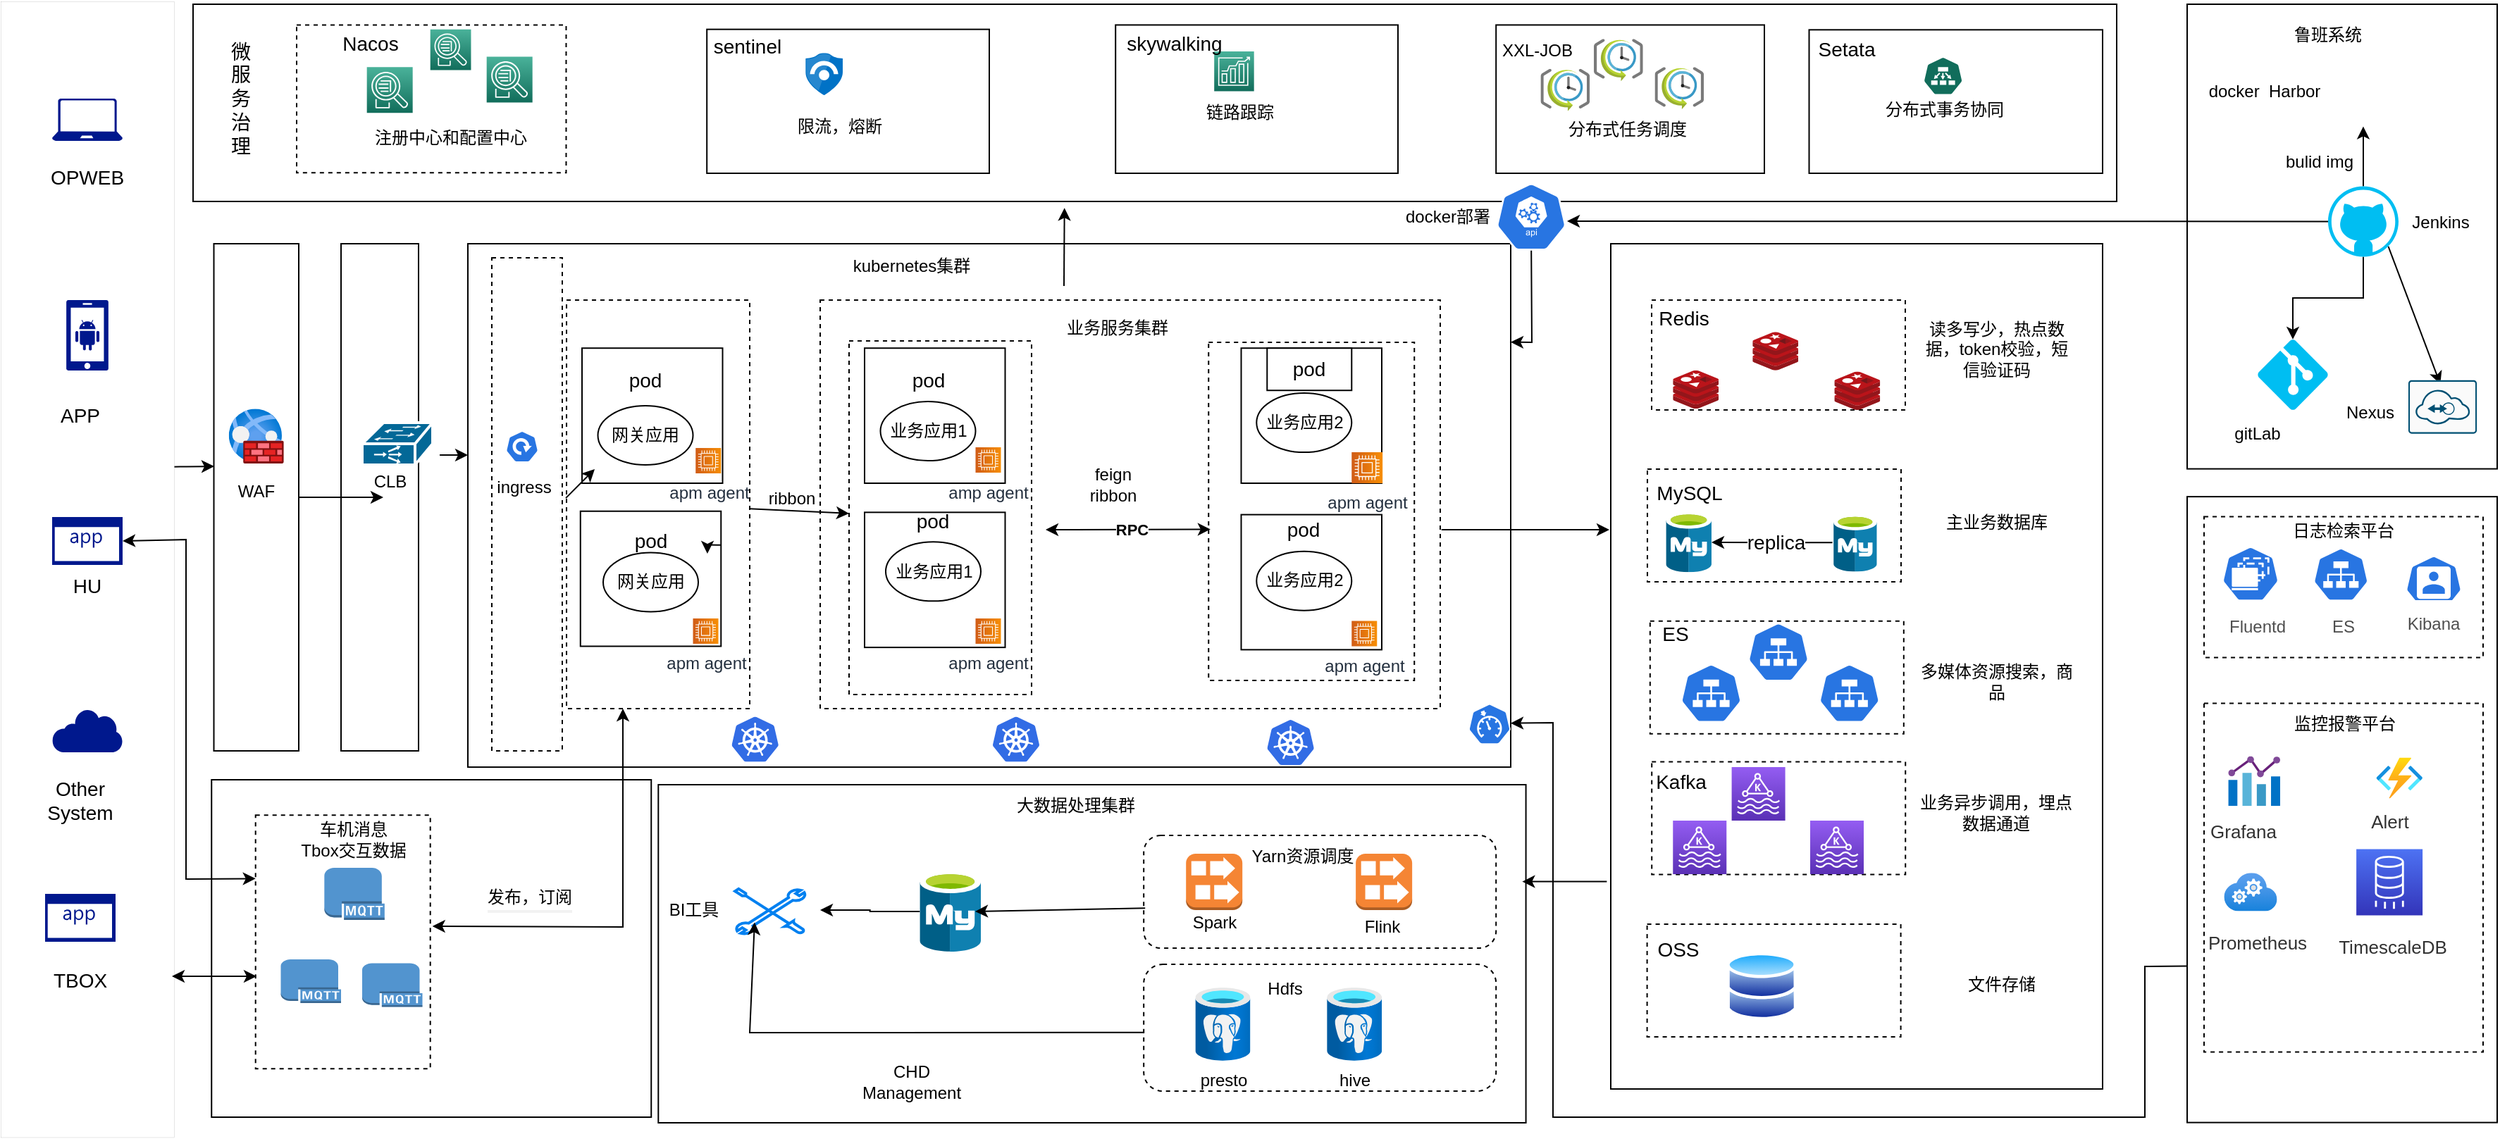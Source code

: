 <mxfile version="16.6.3" type="github">
  <diagram id="42q5yrAbg_uipcMJJwmL" name="Page-1">
    <mxGraphModel dx="2283" dy="-136" grid="1" gridSize="10" guides="1" tooltips="1" connect="1" arrows="1" fold="1" page="1" pageScale="1" pageWidth="1169" pageHeight="827" math="0" shadow="0">
      <root>
        <mxCell id="0" />
        <mxCell id="1" parent="0" />
        <mxCell id="Y1P_9ax9ffc4BCsdmYQX-52" value="" style="rounded=0;whiteSpace=wrap;html=1;labelBackgroundColor=#FFFFFF;fontSize=12;fontColor=#000000;strokeColor=#000000;strokeWidth=1;fillColor=#FFFFFF;" vertex="1" parent="1">
          <mxGeometry x="-211.88" y="1410.5" width="312" height="239.5" as="geometry" />
        </mxCell>
        <mxCell id="Y1P_9ax9ffc4BCsdmYQX-13" value="" style="rounded=0;whiteSpace=wrap;html=1;labelBackgroundColor=#F2F2F2;fontColor=#FFFFFF;strokeColor=#000000;strokeWidth=1;fillColor=#FFFFFF;" vertex="1" parent="1">
          <mxGeometry x="-225" y="860" width="1365" height="140" as="geometry" />
        </mxCell>
        <mxCell id="u6FiNlCxBWFaTgEtle5j-144" value="" style="rounded=0;whiteSpace=wrap;html=1;" parent="1" vertex="1">
          <mxGeometry x="105.15" y="1414" width="615.64" height="240" as="geometry" />
        </mxCell>
        <mxCell id="u6FiNlCxBWFaTgEtle5j-269" value="" style="rounded=0;whiteSpace=wrap;html=1;shadow=0;fontSize=12;dashed=1;fillColor=#FFFFFF;" parent="1" vertex="1">
          <mxGeometry x="-180.65" y="1435.66" width="124" height="180" as="geometry" />
        </mxCell>
        <mxCell id="u6FiNlCxBWFaTgEtle5j-204" value="" style="rounded=0;whiteSpace=wrap;html=1;fillColor=#FFFFFF;" parent="1" vertex="1">
          <mxGeometry x="1190" y="1209.56" width="220" height="444.25" as="geometry" />
        </mxCell>
        <mxCell id="u6FiNlCxBWFaTgEtle5j-233" value="" style="rounded=0;whiteSpace=wrap;html=1;shadow=0;dashed=1;fillColor=#FFFFFF;" parent="1" vertex="1">
          <mxGeometry x="1202" y="1223.81" width="198" height="100" as="geometry" />
        </mxCell>
        <mxCell id="u6FiNlCxBWFaTgEtle5j-194" value="" style="rounded=1;whiteSpace=wrap;html=1;fillColor=#FFFFFF;dashed=1;" parent="1" vertex="1">
          <mxGeometry x="449.6" y="1541.5" width="250" height="90" as="geometry" />
        </mxCell>
        <mxCell id="u6FiNlCxBWFaTgEtle5j-171" value="" style="rounded=1;whiteSpace=wrap;html=1;fillColor=#FFFFFF;dashed=1;" parent="1" vertex="1">
          <mxGeometry x="449.6" y="1450" width="250" height="80" as="geometry" />
        </mxCell>
        <mxCell id="u6FiNlCxBWFaTgEtle5j-140" value="" style="rounded=0;whiteSpace=wrap;html=1;" parent="1" vertex="1">
          <mxGeometry x="781" y="1030" width="349" height="600" as="geometry" />
        </mxCell>
        <mxCell id="u6FiNlCxBWFaTgEtle5j-33" value="" style="rounded=0;whiteSpace=wrap;html=1;fillColor=#FFFFFF;" parent="1" vertex="1">
          <mxGeometry x="-30" y="1030" width="740" height="371.53" as="geometry" />
        </mxCell>
        <mxCell id="u6FiNlCxBWFaTgEtle5j-97" value="" style="rounded=0;whiteSpace=wrap;html=1;dashed=1;" parent="1" vertex="1">
          <mxGeometry x="220" y="1070" width="440" height="290" as="geometry" />
        </mxCell>
        <mxCell id="u6FiNlCxBWFaTgEtle5j-66" value="" style="rounded=0;whiteSpace=wrap;html=1;fontSize=14;strokeColor=#000000;fillColor=#FFFFFF;" parent="1" vertex="1">
          <mxGeometry x="699.6" y="874.72" width="190.4" height="105.28" as="geometry" />
        </mxCell>
        <mxCell id="MQpAyLM7WQvq7NCeplu3-220" value="" style="rounded=0;whiteSpace=wrap;html=1;fontSize=14;strokeColor=#000000;fillColor=#FFFFFF;dashed=1;" parent="1" vertex="1">
          <mxGeometry x="806.99" y="1190" width="180" height="80" as="geometry" />
        </mxCell>
        <mxCell id="MQpAyLM7WQvq7NCeplu3-109" value="" style="rounded=0;whiteSpace=wrap;html=1;fontSize=14;strokeColor=#000000;fillColor=#FFFFFF;dashed=1;" parent="1" vertex="1">
          <mxGeometry x="810" y="1070" width="180" height="78" as="geometry" />
        </mxCell>
        <mxCell id="MQpAyLM7WQvq7NCeplu3-41" value="" style="rounded=0;whiteSpace=wrap;html=1;" parent="1" vertex="1">
          <mxGeometry x="-120" y="1030" width="55" height="360" as="geometry" />
        </mxCell>
        <mxCell id="MQpAyLM7WQvq7NCeplu3-40" value="" style="rounded=0;whiteSpace=wrap;html=1;" parent="1" vertex="1">
          <mxGeometry x="-210.25" y="1030" width="60.25" height="360" as="geometry" />
        </mxCell>
        <mxCell id="MQpAyLM7WQvq7NCeplu3-72" value="" style="edgeStyle=orthogonalEdgeStyle;rounded=0;orthogonalLoop=1;jettySize=auto;html=1;fontSize=14;" parent="1" edge="1">
          <mxGeometry relative="1" as="geometry">
            <mxPoint x="-239.75" y="1188.32" as="sourcePoint" />
            <mxPoint x="-210" y="1188" as="targetPoint" />
            <Array as="points">
              <mxPoint x="-229.75" y="1188.32" />
              <mxPoint x="-229.75" y="1188.32" />
            </Array>
          </mxGeometry>
        </mxCell>
        <mxCell id="MQpAyLM7WQvq7NCeplu3-11" value="" style="rounded=0;whiteSpace=wrap;html=1;fillColor=#FFFFFF;rotation=90;strokeWidth=0;" parent="1" vertex="1">
          <mxGeometry x="-703.12" y="1199.62" width="806.25" height="123" as="geometry" />
        </mxCell>
        <mxCell id="MQpAyLM7WQvq7NCeplu3-5" value="" style="sketch=0;aspect=fixed;html=1;points=[];align=center;image;fontSize=12;image=img/lib/mscae/Kubernetes.svg;" parent="1" vertex="1">
          <mxGeometry x="157.17" y="1365.75" width="33.33" height="32" as="geometry" />
        </mxCell>
        <mxCell id="MQpAyLM7WQvq7NCeplu3-6" value="" style="sketch=0;aspect=fixed;pointerEvents=1;shadow=0;dashed=0;html=1;strokeColor=none;labelPosition=center;verticalLabelPosition=bottom;verticalAlign=top;align=center;fillColor=#00188D;shape=mxgraph.mscae.enterprise.android_phone" parent="1" vertex="1">
          <mxGeometry x="-315" y="1070" width="30" height="50" as="geometry" />
        </mxCell>
        <mxCell id="MQpAyLM7WQvq7NCeplu3-7" value="" style="sketch=0;aspect=fixed;pointerEvents=1;shadow=0;dashed=0;html=1;strokeColor=none;labelPosition=center;verticalLabelPosition=bottom;verticalAlign=top;align=center;fillColor=#00188D;shape=mxgraph.mscae.enterprise.application" parent="1" vertex="1">
          <mxGeometry x="-325" y="1224" width="50" height="34" as="geometry" />
        </mxCell>
        <mxCell id="MQpAyLM7WQvq7NCeplu3-8" value="" style="sketch=0;aspect=fixed;pointerEvents=1;shadow=0;dashed=0;html=1;strokeColor=none;labelPosition=center;verticalLabelPosition=bottom;verticalAlign=top;align=center;fillColor=#00188D;shape=mxgraph.mscae.enterprise.internet" parent="1" vertex="1">
          <mxGeometry x="-325" y="1360" width="50" height="31" as="geometry" />
        </mxCell>
        <mxCell id="MQpAyLM7WQvq7NCeplu3-9" value="" style="sketch=0;aspect=fixed;pointerEvents=1;shadow=0;dashed=0;html=1;strokeColor=none;labelPosition=center;verticalLabelPosition=bottom;verticalAlign=top;align=center;fillColor=#00188D;shape=mxgraph.azure.laptop" parent="1" vertex="1">
          <mxGeometry x="-325" y="927" width="50" height="30" as="geometry" />
        </mxCell>
        <mxCell id="MQpAyLM7WQvq7NCeplu3-12" value="" style="sketch=0;aspect=fixed;html=1;points=[];align=center;image;fontSize=12;image=img/lib/mscae/Azure_Database_for_MySQL_servers.svg;" parent="1" vertex="1">
          <mxGeometry x="820.19" y="1220.68" width="32.3" height="42.5" as="geometry" />
        </mxCell>
        <mxCell id="MQpAyLM7WQvq7NCeplu3-31" value="CLB" style="text;html=1;strokeColor=none;fillColor=none;align=center;verticalAlign=middle;whiteSpace=wrap;rounded=0;" parent="1" vertex="1">
          <mxGeometry x="-115" y="1184.06" width="60" height="30" as="geometry" />
        </mxCell>
        <mxCell id="MQpAyLM7WQvq7NCeplu3-36" value="" style="aspect=fixed;html=1;points=[];align=center;image;fontSize=12;image=img/lib/azure2/networking/Web_Application_Firewall_Policies_WAF.svg;" parent="1" vertex="1">
          <mxGeometry x="-199.62" y="1147.13" width="39" height="39" as="geometry" />
        </mxCell>
        <mxCell id="MQpAyLM7WQvq7NCeplu3-37" value="" style="shape=mxgraph.cisco.misc.ios_slb;html=1;pointerEvents=1;dashed=0;fillColor=#036897;strokeColor=#ffffff;strokeWidth=2;verticalLabelPosition=bottom;verticalAlign=top;align=center;outlineConnect=0;" parent="1" vertex="1">
          <mxGeometry x="-105" y="1157.0" width="50" height="30" as="geometry" />
        </mxCell>
        <mxCell id="MQpAyLM7WQvq7NCeplu3-38" value="WAF" style="text;html=1;strokeColor=none;fillColor=none;align=center;verticalAlign=middle;whiteSpace=wrap;rounded=0;" parent="1" vertex="1">
          <mxGeometry x="-210" y="1190.68" width="60" height="30" as="geometry" />
        </mxCell>
        <mxCell id="MQpAyLM7WQvq7NCeplu3-62" value="" style="sketch=0;aspect=fixed;html=1;points=[];align=center;image;fontSize=12;image=img/lib/mscae/Azure_Database_for_MySQL_servers.svg;" parent="1" vertex="1">
          <mxGeometry x="939.07" y="1222.31" width="30.78" height="40.5" as="geometry" />
        </mxCell>
        <mxCell id="MQpAyLM7WQvq7NCeplu3-77" value="" style="rounded=0;whiteSpace=wrap;html=1;fontSize=14;strokeColor=#000000;fillColor=#FFFFFF;dashed=1;" parent="1" vertex="1">
          <mxGeometry x="-151.5" y="874.72" width="191.24" height="104.94" as="geometry" />
        </mxCell>
        <mxCell id="MQpAyLM7WQvq7NCeplu3-79" value="" style="sketch=0;points=[[0,0,0],[0.25,0,0],[0.5,0,0],[0.75,0,0],[1,0,0],[0,1,0],[0.25,1,0],[0.5,1,0],[0.75,1,0],[1,1,0],[0,0.25,0],[0,0.5,0],[0,0.75,0],[1,0.25,0],[1,0.5,0],[1,0.75,0]];outlineConnect=0;fontColor=#232F3E;gradientColor=#4AB29A;gradientDirection=north;fillColor=#116D5B;strokeColor=#ffffff;dashed=0;verticalLabelPosition=bottom;verticalAlign=top;align=center;html=1;fontSize=12;fontStyle=0;aspect=fixed;shape=mxgraph.aws4.resourceIcon;resIcon=mxgraph.aws4.application_discovery_service;" parent="1" vertex="1">
          <mxGeometry x="-16.66" y="897.22" width="32.5" height="32.5" as="geometry" />
        </mxCell>
        <mxCell id="MQpAyLM7WQvq7NCeplu3-87" value="" style="rounded=0;whiteSpace=wrap;html=1;fontSize=14;strokeColor=#000000;fillColor=#FFFFFF;" parent="1" vertex="1">
          <mxGeometry x="139.6" y="877.83" width="200.4" height="102.17" as="geometry" />
        </mxCell>
        <mxCell id="MQpAyLM7WQvq7NCeplu3-91" value="sentinel" style="text;html=1;strokeColor=none;fillColor=none;align=center;verticalAlign=middle;whiteSpace=wrap;rounded=0;fontSize=14;" parent="1" vertex="1">
          <mxGeometry x="139.6" y="884.66" width="56.5" height="10" as="geometry" />
        </mxCell>
        <mxCell id="MQpAyLM7WQvq7NCeplu3-92" value="" style="sketch=0;aspect=fixed;html=1;points=[];align=center;image;fontSize=12;image=img/lib/mscae/Azure_Sentinel.svg;strokeColor=#33FFFF;fillColor=#97D077;" parent="1" vertex="1">
          <mxGeometry x="209.6" y="894.66" width="26.4" height="30" as="geometry" />
        </mxCell>
        <mxCell id="MQpAyLM7WQvq7NCeplu3-111" value="" style="endArrow=classic;html=1;rounded=0;fontSize=14;exitX=-0.026;exitY=0.49;exitDx=0;exitDy=0;exitPerimeter=0;" parent="1" source="MQpAyLM7WQvq7NCeplu3-62" target="MQpAyLM7WQvq7NCeplu3-12" edge="1">
          <mxGeometry width="50" height="50" relative="1" as="geometry">
            <mxPoint x="911.23" y="1440.81" as="sourcePoint" />
            <mxPoint x="961.23" y="1390.81" as="targetPoint" />
          </mxGeometry>
        </mxCell>
        <mxCell id="MQpAyLM7WQvq7NCeplu3-162" value="replica" style="edgeLabel;html=1;align=center;verticalAlign=middle;resizable=0;points=[];fontSize=14;" parent="MQpAyLM7WQvq7NCeplu3-111" vertex="1" connectable="0">
          <mxGeometry x="-0.389" y="-2" relative="1" as="geometry">
            <mxPoint x="-15" y="2" as="offset" />
          </mxGeometry>
        </mxCell>
        <mxCell id="MQpAyLM7WQvq7NCeplu3-163" value="Redis" style="text;html=1;strokeColor=none;fillColor=none;align=center;verticalAlign=middle;whiteSpace=wrap;rounded=0;fontSize=14;" parent="1" vertex="1">
          <mxGeometry x="803.13" y="1067.93" width="60" height="30" as="geometry" />
        </mxCell>
        <mxCell id="MQpAyLM7WQvq7NCeplu3-166" value="HU" style="text;html=1;strokeColor=none;fillColor=none;align=center;verticalAlign=middle;whiteSpace=wrap;rounded=0;fontSize=14;" parent="1" vertex="1">
          <mxGeometry x="-330" y="1258" width="60" height="30" as="geometry" />
        </mxCell>
        <mxCell id="MQpAyLM7WQvq7NCeplu3-171" value="" style="rounded=0;whiteSpace=wrap;html=1;fontSize=14;strokeColor=#000000;fillColor=#FFFFFF;" parent="1" vertex="1">
          <mxGeometry x="429.6" y="874.72" width="200.4" height="105.28" as="geometry" />
        </mxCell>
        <mxCell id="MQpAyLM7WQvq7NCeplu3-172" value="Nacos" style="text;html=1;strokeColor=none;fillColor=none;align=center;verticalAlign=middle;whiteSpace=wrap;rounded=0;fontSize=14;" parent="1" vertex="1">
          <mxGeometry x="-129.16" y="872.72" width="60" height="30" as="geometry" />
        </mxCell>
        <mxCell id="MQpAyLM7WQvq7NCeplu3-174" value="" style="sketch=0;points=[[0,0,0],[0.25,0,0],[0.5,0,0],[0.75,0,0],[1,0,0],[0,1,0],[0.25,1,0],[0.5,1,0],[0.75,1,0],[1,1,0],[0,0.25,0],[0,0.5,0],[0,0.75,0],[1,0.25,0],[1,0.5,0],[1,0.75,0]];outlineConnect=0;fontColor=#232F3E;gradientColor=#4AB29A;gradientDirection=north;fillColor=#116D5B;strokeColor=#ffffff;dashed=0;verticalLabelPosition=bottom;verticalAlign=top;align=center;html=1;fontSize=12;fontStyle=0;aspect=fixed;shape=mxgraph.aws4.resourceIcon;resIcon=mxgraph.aws4.forecast;" parent="1" vertex="1">
          <mxGeometry x="499.6" y="893.47" width="28.25" height="28.25" as="geometry" />
        </mxCell>
        <mxCell id="MQpAyLM7WQvq7NCeplu3-183" style="edgeStyle=none;rounded=0;orthogonalLoop=1;jettySize=auto;html=1;exitX=0.5;exitY=0;exitDx=0;exitDy=0;exitPerimeter=0;fontSize=14;" parent="1" source="MQpAyLM7WQvq7NCeplu3-37" target="MQpAyLM7WQvq7NCeplu3-37" edge="1">
          <mxGeometry relative="1" as="geometry" />
        </mxCell>
        <mxCell id="MQpAyLM7WQvq7NCeplu3-206" value="skywalking" style="text;html=1;align=center;verticalAlign=middle;whiteSpace=wrap;rounded=0;fontSize=14;" parent="1" vertex="1">
          <mxGeometry x="443.1" y="882.72" width="56.5" height="10" as="geometry" />
        </mxCell>
        <mxCell id="MQpAyLM7WQvq7NCeplu3-209" value="" style="outlineConnect=0;dashed=0;verticalLabelPosition=bottom;verticalAlign=top;align=center;html=1;shape=mxgraph.aws3.mqtt_protocol;fillColor=#5294CF;gradientColor=none;fontSize=14;strokeColor=#33FFFF;" parent="1" vertex="1">
          <mxGeometry x="-131.84" y="1473" width="42.75" height="37" as="geometry" />
        </mxCell>
        <mxCell id="MQpAyLM7WQvq7NCeplu3-210" value="" style="sketch=0;aspect=fixed;html=1;points=[];align=center;image;fontSize=12;image=img/lib/mscae/Cache_Redis_Product.svg;" parent="1" vertex="1">
          <mxGeometry x="825.13" y="1119.88" width="32.44" height="27.25" as="geometry" />
        </mxCell>
        <mxCell id="MQpAyLM7WQvq7NCeplu3-211" value="" style="sketch=0;points=[[0,0,0],[0.25,0,0],[0.5,0,0],[0.75,0,0],[1,0,0],[0,1,0],[0.25,1,0],[0.5,1,0],[0.75,1,0],[1,1,0],[0,0.25,0],[0,0.5,0],[0,0.75,0],[1,0.25,0],[1,0.5,0],[1,0.75,0]];outlineConnect=0;fontColor=#232F3E;gradientColor=#4AB29A;gradientDirection=north;fillColor=#116D5B;strokeColor=#ffffff;dashed=0;verticalLabelPosition=bottom;verticalAlign=top;align=center;html=1;fontSize=12;fontStyle=0;aspect=fixed;shape=mxgraph.aws4.resourceIcon;resIcon=mxgraph.aws4.application_discovery_service;" parent="1" vertex="1">
          <mxGeometry x="-101.66" y="904.66" width="32.5" height="32.5" as="geometry" />
        </mxCell>
        <mxCell id="MQpAyLM7WQvq7NCeplu3-212" value="" style="sketch=0;points=[[0,0,0],[0.25,0,0],[0.5,0,0],[0.75,0,0],[1,0,0],[0,1,0],[0.25,1,0],[0.5,1,0],[0.75,1,0],[1,1,0],[0,0.25,0],[0,0.5,0],[0,0.75,0],[1,0.25,0],[1,0.5,0],[1,0.75,0]];outlineConnect=0;fontColor=#232F3E;gradientColor=#4AB29A;gradientDirection=north;fillColor=#116D5B;strokeColor=#ffffff;dashed=0;verticalLabelPosition=bottom;verticalAlign=top;align=center;html=1;fontSize=12;fontStyle=0;aspect=fixed;shape=mxgraph.aws4.resourceIcon;resIcon=mxgraph.aws4.application_discovery_service;" parent="1" vertex="1">
          <mxGeometry x="-56.65" y="877.83" width="28.89" height="28.89" as="geometry" />
        </mxCell>
        <mxCell id="MQpAyLM7WQvq7NCeplu3-213" value="" style="sketch=0;aspect=fixed;html=1;points=[];align=center;image;fontSize=12;image=img/lib/mscae/Kubernetes.svg;" parent="1" vertex="1">
          <mxGeometry x="342.34" y="1365.75" width="33.33" height="32" as="geometry" />
        </mxCell>
        <mxCell id="MQpAyLM7WQvq7NCeplu3-214" value="" style="sketch=0;aspect=fixed;html=1;points=[];align=center;image;fontSize=12;image=img/lib/mscae/Kubernetes.svg;" parent="1" vertex="1">
          <mxGeometry x="537.14" y="1368" width="33.33" height="32" as="geometry" />
        </mxCell>
        <mxCell id="u6FiNlCxBWFaTgEtle5j-21" value="feign&lt;br&gt;ribbon" style="text;html=1;strokeColor=none;fillColor=none;align=center;verticalAlign=middle;whiteSpace=wrap;rounded=0;" parent="1" vertex="1">
          <mxGeometry x="397.74" y="1185.75" width="60" height="30" as="geometry" />
        </mxCell>
        <mxCell id="u6FiNlCxBWFaTgEtle5j-24" value="" style="rounded=0;whiteSpace=wrap;html=1;dashed=1;" parent="1" vertex="1">
          <mxGeometry x="40" y="1070" width="130" height="290" as="geometry" />
        </mxCell>
        <mxCell id="u6FiNlCxBWFaTgEtle5j-29" value="" style="rounded=0;whiteSpace=wrap;html=1;strokeColor=#000000;fillColor=#FFFFFF;" parent="1" vertex="1">
          <mxGeometry x="49.88" y="1219.87" width="99.75" height="95.88" as="geometry" />
        </mxCell>
        <mxCell id="u6FiNlCxBWFaTgEtle5j-30" value="网关应用" style="ellipse;whiteSpace=wrap;html=1;" parent="1" vertex="1">
          <mxGeometry x="66" y="1249.25" width="67.5" height="42" as="geometry" />
        </mxCell>
        <mxCell id="u6FiNlCxBWFaTgEtle5j-31" value="&lt;font style=&quot;font-size: 14px&quot;&gt;pod&lt;/font&gt;" style="text;html=1;strokeColor=none;fillColor=none;align=center;verticalAlign=middle;whiteSpace=wrap;rounded=0;" parent="1" vertex="1">
          <mxGeometry x="69.75" y="1226" width="60" height="30" as="geometry" />
        </mxCell>
        <mxCell id="u6FiNlCxBWFaTgEtle5j-32" value="apm agent" style="sketch=0;points=[[0,0,0],[0.25,0,0],[0.5,0,0],[0.75,0,0],[1,0,0],[0,1,0],[0.25,1,0],[0.5,1,0],[0.75,1,0],[1,1,0],[0,0.25,0],[0,0.5,0],[0,0.75,0],[1,0.25,0],[1,0.5,0],[1,0.75,0]];outlineConnect=0;fontColor=#232F3E;gradientColor=#F78E04;gradientDirection=north;fillColor=#D05C17;strokeColor=#ffffff;dashed=0;verticalLabelPosition=bottom;verticalAlign=top;align=center;html=1;fontSize=12;fontStyle=0;aspect=fixed;shape=mxgraph.aws4.resourceIcon;resIcon=mxgraph.aws4.compute;direction=south;" parent="1" vertex="1">
          <mxGeometry x="129.75" y="1296.06" width="18" height="18" as="geometry" />
        </mxCell>
        <mxCell id="u6FiNlCxBWFaTgEtle5j-34" value="" style="rounded=0;whiteSpace=wrap;html=1;strokeColor=#000000;fillColor=#FFFFFF;" parent="1" vertex="1">
          <mxGeometry x="51" y="1104.12" width="99.75" height="95.88" as="geometry" />
        </mxCell>
        <mxCell id="u6FiNlCxBWFaTgEtle5j-35" value="网关应用" style="ellipse;whiteSpace=wrap;html=1;" parent="1" vertex="1">
          <mxGeometry x="62.25" y="1145" width="67.5" height="42" as="geometry" />
        </mxCell>
        <mxCell id="u6FiNlCxBWFaTgEtle5j-36" value="&lt;font style=&quot;font-size: 14px&quot;&gt;pod&lt;/font&gt;" style="text;html=1;strokeColor=none;fillColor=none;align=center;verticalAlign=middle;whiteSpace=wrap;rounded=0;" parent="1" vertex="1">
          <mxGeometry x="66" y="1112.06" width="60" height="30" as="geometry" />
        </mxCell>
        <mxCell id="u6FiNlCxBWFaTgEtle5j-37" value="" style="rounded=0;whiteSpace=wrap;html=1;dashed=1;" parent="1" vertex="1">
          <mxGeometry x="240.5" y="1099.06" width="129.5" height="250.94" as="geometry" />
        </mxCell>
        <mxCell id="u6FiNlCxBWFaTgEtle5j-38" value="" style="rounded=0;whiteSpace=wrap;html=1;strokeColor=#000000;fillColor=#FFFFFF;" parent="1" vertex="1">
          <mxGeometry x="251.5" y="1220.68" width="99.75" height="95.88" as="geometry" />
        </mxCell>
        <mxCell id="u6FiNlCxBWFaTgEtle5j-39" value="业务应用1" style="ellipse;whiteSpace=wrap;html=1;" parent="1" vertex="1">
          <mxGeometry x="266.5" y="1241.68" width="67.5" height="42" as="geometry" />
        </mxCell>
        <mxCell id="u6FiNlCxBWFaTgEtle5j-40" value="&lt;font style=&quot;font-size: 14px&quot;&gt;pod&lt;/font&gt;" style="text;html=1;strokeColor=none;fillColor=none;align=center;verticalAlign=middle;whiteSpace=wrap;rounded=0;" parent="1" vertex="1">
          <mxGeometry x="270.25" y="1211.68" width="60" height="30" as="geometry" />
        </mxCell>
        <mxCell id="u6FiNlCxBWFaTgEtle5j-41" value="" style="rounded=0;whiteSpace=wrap;html=1;strokeColor=#000000;fillColor=#FFFFFF;" parent="1" vertex="1">
          <mxGeometry x="251.5" y="1104.12" width="99.75" height="95.88" as="geometry" />
        </mxCell>
        <mxCell id="u6FiNlCxBWFaTgEtle5j-42" value="业务应用1" style="ellipse;whiteSpace=wrap;html=1;" parent="1" vertex="1">
          <mxGeometry x="262.75" y="1142.06" width="67.5" height="42" as="geometry" />
        </mxCell>
        <mxCell id="u6FiNlCxBWFaTgEtle5j-43" value="" style="rounded=0;whiteSpace=wrap;html=1;dashed=1;" parent="1" vertex="1">
          <mxGeometry x="495.62" y="1100" width="146" height="240" as="geometry" />
        </mxCell>
        <mxCell id="u6FiNlCxBWFaTgEtle5j-44" value="" style="rounded=0;whiteSpace=wrap;html=1;strokeColor=#000000;fillColor=#FFFFFF;" parent="1" vertex="1">
          <mxGeometry x="518.75" y="1222.31" width="99.75" height="95.88" as="geometry" />
        </mxCell>
        <mxCell id="u6FiNlCxBWFaTgEtle5j-45" value="业务应用2" style="ellipse;whiteSpace=wrap;html=1;" parent="1" vertex="1">
          <mxGeometry x="529.64" y="1248.37" width="67.5" height="42" as="geometry" />
        </mxCell>
        <mxCell id="u6FiNlCxBWFaTgEtle5j-46" value="&lt;font style=&quot;font-size: 14px&quot;&gt;pod&lt;/font&gt;" style="text;html=1;strokeColor=none;fillColor=none;align=center;verticalAlign=middle;whiteSpace=wrap;rounded=0;" parent="1" vertex="1">
          <mxGeometry x="532.75" y="1218.06" width="60" height="30" as="geometry" />
        </mxCell>
        <mxCell id="u6FiNlCxBWFaTgEtle5j-47" value="" style="rounded=0;whiteSpace=wrap;html=1;strokeColor=#000000;fillColor=#FFFFFF;" parent="1" vertex="1">
          <mxGeometry x="518.75" y="1104.12" width="99.75" height="95.88" as="geometry" />
        </mxCell>
        <mxCell id="u6FiNlCxBWFaTgEtle5j-48" value="业务应用2" style="ellipse;whiteSpace=wrap;html=1;" parent="1" vertex="1">
          <mxGeometry x="529.64" y="1136.06" width="67.5" height="42" as="geometry" />
        </mxCell>
        <mxCell id="u6FiNlCxBWFaTgEtle5j-49" value="&lt;font style=&quot;font-size: 14px&quot;&gt;pod&lt;/font&gt;" style="text;html=1;strokeColor=#000000;fillColor=#FFFFFF;align=center;verticalAlign=middle;whiteSpace=wrap;rounded=0;" parent="1" vertex="1">
          <mxGeometry x="537.14" y="1104.12" width="60" height="30" as="geometry" />
        </mxCell>
        <mxCell id="u6FiNlCxBWFaTgEtle5j-51" value="&lt;font style=&quot;font-size: 14px&quot;&gt;pod&lt;/font&gt;" style="text;html=1;strokeColor=none;fillColor=none;align=center;verticalAlign=middle;whiteSpace=wrap;rounded=0;" parent="1" vertex="1">
          <mxGeometry x="266.5" y="1112.06" width="60" height="30" as="geometry" />
        </mxCell>
        <mxCell id="u6FiNlCxBWFaTgEtle5j-54" value="" style="endArrow=classic;startArrow=classic;html=1;rounded=0;entryX=0.009;entryY=0.553;entryDx=0;entryDy=0;entryPerimeter=0;" parent="1" target="u6FiNlCxBWFaTgEtle5j-43" edge="1">
          <mxGeometry width="50" height="50" relative="1" as="geometry">
            <mxPoint x="380" y="1233" as="sourcePoint" />
            <mxPoint x="330" y="1219.06" as="targetPoint" />
          </mxGeometry>
        </mxCell>
        <mxCell id="u6FiNlCxBWFaTgEtle5j-55" value="&lt;b&gt;RPC&lt;/b&gt;" style="edgeLabel;html=1;align=center;verticalAlign=middle;resizable=0;points=[];" parent="u6FiNlCxBWFaTgEtle5j-54" vertex="1" connectable="0">
          <mxGeometry x="0.253" y="-2" relative="1" as="geometry">
            <mxPoint x="-13" y="-2" as="offset" />
          </mxGeometry>
        </mxCell>
        <mxCell id="u6FiNlCxBWFaTgEtle5j-56" value="" style="endArrow=classic;html=1;rounded=0;" parent="1" source="u6FiNlCxBWFaTgEtle5j-24" target="u6FiNlCxBWFaTgEtle5j-37" edge="1">
          <mxGeometry width="50" height="50" relative="1" as="geometry">
            <mxPoint x="280" y="1269.06" as="sourcePoint" />
            <mxPoint x="330" y="1219.06" as="targetPoint" />
          </mxGeometry>
        </mxCell>
        <mxCell id="u6FiNlCxBWFaTgEtle5j-57" value="ribbon" style="text;html=1;strokeColor=none;fillColor=none;align=center;verticalAlign=middle;whiteSpace=wrap;rounded=0;" parent="1" vertex="1">
          <mxGeometry x="170" y="1196" width="60" height="30" as="geometry" />
        </mxCell>
        <mxCell id="u6FiNlCxBWFaTgEtle5j-59" value="注册中心和配置中心" style="text;html=1;strokeColor=none;fillColor=none;align=center;verticalAlign=middle;whiteSpace=wrap;rounded=0;" parent="1" vertex="1">
          <mxGeometry x="-114.4" y="944.66" width="144" height="20" as="geometry" />
        </mxCell>
        <mxCell id="u6FiNlCxBWFaTgEtle5j-62" value="" style="rounded=0;whiteSpace=wrap;html=1;fontSize=14;strokeColor=#000000;fillColor=#FFFFFF;" parent="1" vertex="1">
          <mxGeometry x="921.75" y="878.16" width="208.25" height="101.84" as="geometry" />
        </mxCell>
        <mxCell id="u6FiNlCxBWFaTgEtle5j-63" value="" style="sketch=0;html=1;dashed=0;whitespace=wrap;fillColor=#116D5B;strokeColor=#ffffff;points=[[0.005,0.63,0],[0.1,0.2,0],[0.9,0.2,0],[0.5,0,0],[0.995,0.63,0],[0.72,0.99,0],[0.5,1,0],[0.28,0.99,0]];shape=mxgraph.kubernetes.icon;prIcon=ep;fontFamily=Helvetica;fontSize=12;fontColor=#232F3E;align=center;gradientColor=#4AB29A;" parent="1" vertex="1">
          <mxGeometry x="1002.7" y="896.81" width="28.25" height="28.25" as="geometry" />
        </mxCell>
        <mxCell id="u6FiNlCxBWFaTgEtle5j-64" value="Setata" style="text;html=1;strokeColor=none;fillColor=none;align=center;verticalAlign=middle;whiteSpace=wrap;rounded=0;fontSize=14;" parent="1" vertex="1">
          <mxGeometry x="924" y="886.81" width="49.39" height="10" as="geometry" />
        </mxCell>
        <mxCell id="u6FiNlCxBWFaTgEtle5j-65" value="" style="sketch=0;aspect=fixed;html=1;points=[];align=center;image;fontSize=12;image=img/lib/mscae/SchedulerJobCollection.svg;" parent="1" vertex="1">
          <mxGeometry x="768.99" y="884.66" width="34.88" height="30" as="geometry" />
        </mxCell>
        <mxCell id="u6FiNlCxBWFaTgEtle5j-67" value="XXL-JOB" style="text;html=1;strokeColor=none;fillColor=none;align=center;verticalAlign=middle;whiteSpace=wrap;rounded=0;" parent="1" vertex="1">
          <mxGeometry x="692.1" y="877.83" width="74" height="30" as="geometry" />
        </mxCell>
        <mxCell id="u6FiNlCxBWFaTgEtle5j-68" value="" style="sketch=0;aspect=fixed;html=1;points=[];align=center;image;fontSize=12;image=img/lib/mscae/SchedulerJobCollection.svg;" parent="1" vertex="1">
          <mxGeometry x="812.24" y="904.66" width="34.81" height="29.94" as="geometry" />
        </mxCell>
        <mxCell id="u6FiNlCxBWFaTgEtle5j-69" value="" style="sketch=0;aspect=fixed;html=1;points=[];align=center;image;fontSize=12;image=img/lib/mscae/SchedulerJobCollection.svg;" parent="1" vertex="1">
          <mxGeometry x="731.22" y="905.91" width="34.88" height="30" as="geometry" />
        </mxCell>
        <mxCell id="u6FiNlCxBWFaTgEtle5j-79" value="" style="rounded=0;whiteSpace=wrap;html=1;fillColor=#FFFFFF;dashed=1;" parent="1" vertex="1">
          <mxGeometry x="-13" y="1040" width="50" height="350" as="geometry" />
        </mxCell>
        <mxCell id="u6FiNlCxBWFaTgEtle5j-92" value="apm agent" style="sketch=0;points=[[0,0,0],[0.25,0,0],[0.5,0,0],[0.75,0,0],[1,0,0],[0,1,0],[0.25,1,0],[0.5,1,0],[0.75,1,0],[1,1,0],[0,0.25,0],[0,0.5,0],[0,0.75,0],[1,0.25,0],[1,0.5,0],[1,0.75,0]];outlineConnect=0;fontColor=#232F3E;gradientColor=#F78E04;gradientDirection=north;fillColor=#D05C17;strokeColor=#ffffff;dashed=0;verticalLabelPosition=bottom;verticalAlign=top;align=center;html=1;fontSize=12;fontStyle=0;aspect=fixed;shape=mxgraph.aws4.resourceIcon;resIcon=mxgraph.aws4.compute;direction=south;" parent="1" vertex="1">
          <mxGeometry x="131.63" y="1175" width="18" height="18" as="geometry" />
        </mxCell>
        <mxCell id="u6FiNlCxBWFaTgEtle5j-93" value="amp agent" style="sketch=0;points=[[0,0,0],[0.25,0,0],[0.5,0,0],[0.75,0,0],[1,0,0],[0,1,0],[0.25,1,0],[0.5,1,0],[0.75,1,0],[1,1,0],[0,0.25,0],[0,0.5,0],[0,0.75,0],[1,0.25,0],[1,0.5,0],[1,0.75,0]];outlineConnect=0;fontColor=#232F3E;gradientColor=#F78E04;gradientDirection=north;fillColor=#D05C17;strokeColor=#ffffff;dashed=0;verticalLabelPosition=bottom;verticalAlign=top;align=center;html=1;fontSize=12;fontStyle=0;aspect=fixed;shape=mxgraph.aws4.resourceIcon;resIcon=mxgraph.aws4.compute;direction=south;" parent="1" vertex="1">
          <mxGeometry x="330.25" y="1174.5" width="18" height="18" as="geometry" />
        </mxCell>
        <mxCell id="u6FiNlCxBWFaTgEtle5j-94" value="apm agent" style="sketch=0;points=[[0,0,0],[0.25,0,0],[0.5,0,0],[0.75,0,0],[1,0,0],[0,1,0],[0.25,1,0],[0.5,1,0],[0.75,1,0],[1,1,0],[0,0.25,0],[0,0.5,0],[0,0.75,0],[1,0.25,0],[1,0.5,0],[1,0.75,0]];outlineConnect=0;fontColor=#232F3E;gradientColor=#F78E04;gradientDirection=north;fillColor=#D05C17;strokeColor=#ffffff;dashed=0;verticalLabelPosition=bottom;verticalAlign=top;align=center;html=1;fontSize=12;fontStyle=0;aspect=fixed;shape=mxgraph.aws4.resourceIcon;resIcon=mxgraph.aws4.compute;direction=south;" parent="1" vertex="1">
          <mxGeometry x="330.25" y="1296.06" width="18" height="18" as="geometry" />
        </mxCell>
        <mxCell id="u6FiNlCxBWFaTgEtle5j-95" value="apm agent" style="sketch=0;points=[[0,0,0],[0.25,0,0],[0.5,0,0],[0.75,0,0],[1,0,0],[0,1,0],[0.25,1,0],[0.5,1,0],[0.75,1,0],[1,1,0],[0,0.25,0],[0,0.5,0],[0,0.75,0],[1,0.25,0],[1,0.5,0],[1,0.75,0]];outlineConnect=0;fontColor=#232F3E;gradientColor=#F78E04;gradientDirection=north;fillColor=#D05C17;strokeColor=#ffffff;dashed=0;verticalLabelPosition=bottom;verticalAlign=top;align=center;html=1;fontSize=12;fontStyle=0;aspect=fixed;shape=mxgraph.aws4.resourceIcon;resIcon=mxgraph.aws4.compute;direction=south;" parent="1" vertex="1">
          <mxGeometry x="597.14" y="1178.06" width="21.94" height="21.94" as="geometry" />
        </mxCell>
        <mxCell id="u6FiNlCxBWFaTgEtle5j-96" value="apm agent" style="sketch=0;points=[[0,0,0],[0.25,0,0],[0.5,0,0],[0.75,0,0],[1,0,0],[0,1,0],[0.25,1,0],[0.5,1,0],[0.75,1,0],[1,1,0],[0,0.25,0],[0,0.5,0],[0,0.75,0],[1,0.25,0],[1,0.5,0],[1,0.75,0]];outlineConnect=0;fontColor=#232F3E;gradientColor=#F78E04;gradientDirection=north;fillColor=#D05C17;strokeColor=#ffffff;dashed=0;verticalLabelPosition=bottom;verticalAlign=top;align=center;html=1;fontSize=12;fontStyle=0;aspect=fixed;shape=mxgraph.aws4.resourceIcon;resIcon=mxgraph.aws4.compute;direction=south;" parent="1" vertex="1">
          <mxGeometry x="597.14" y="1297.75" width="18" height="18" as="geometry" />
        </mxCell>
        <mxCell id="u6FiNlCxBWFaTgEtle5j-98" value="业务服务集群" style="text;html=1;strokeColor=none;fillColor=none;align=center;verticalAlign=middle;whiteSpace=wrap;rounded=0;" parent="1" vertex="1">
          <mxGeometry x="381.99" y="1081.06" width="98" height="18" as="geometry" />
        </mxCell>
        <mxCell id="u6FiNlCxBWFaTgEtle5j-108" value="" style="sketch=0;aspect=fixed;html=1;points=[];align=center;image;fontSize=12;image=img/lib/mscae/Cache_Redis_Product.svg;" parent="1" vertex="1">
          <mxGeometry x="881.64" y="1092.63" width="32.44" height="27.25" as="geometry" />
        </mxCell>
        <mxCell id="u6FiNlCxBWFaTgEtle5j-109" value="" style="sketch=0;aspect=fixed;html=1;points=[];align=center;image;fontSize=12;image=img/lib/mscae/Cache_Redis_Product.svg;" parent="1" vertex="1">
          <mxGeometry x="939.69" y="1120.75" width="32.44" height="27.25" as="geometry" />
        </mxCell>
        <mxCell id="u6FiNlCxBWFaTgEtle5j-112" value="" style="rounded=0;whiteSpace=wrap;html=1;fontSize=14;strokeColor=#000000;fillColor=#FFFFFF;dashed=1;" parent="1" vertex="1">
          <mxGeometry x="808.91" y="1297.87" width="180" height="80" as="geometry" />
        </mxCell>
        <mxCell id="u6FiNlCxBWFaTgEtle5j-114" value="MySQL" style="text;html=1;strokeColor=none;fillColor=none;align=center;verticalAlign=middle;whiteSpace=wrap;rounded=0;fontSize=14;" parent="1" vertex="1">
          <mxGeometry x="806.8" y="1192.31" width="60" height="30" as="geometry" />
        </mxCell>
        <mxCell id="u6FiNlCxBWFaTgEtle5j-117" value="ES" style="text;html=1;strokeColor=none;fillColor=none;align=center;verticalAlign=middle;whiteSpace=wrap;rounded=0;fontSize=14;" parent="1" vertex="1">
          <mxGeometry x="806.8" y="1296.06" width="40.26" height="21.81" as="geometry" />
        </mxCell>
        <mxCell id="u6FiNlCxBWFaTgEtle5j-119" value="kubernetes集群" style="text;html=1;strokeColor=none;fillColor=none;align=center;verticalAlign=middle;whiteSpace=wrap;rounded=0;" parent="1" vertex="1">
          <mxGeometry x="236" y="1036.5" width="98" height="18" as="geometry" />
        </mxCell>
        <mxCell id="u6FiNlCxBWFaTgEtle5j-123" value="限流，熔断" style="text;html=1;strokeColor=none;fillColor=none;align=center;verticalAlign=middle;whiteSpace=wrap;rounded=0;" parent="1" vertex="1">
          <mxGeometry x="161.55" y="937.16" width="144" height="20" as="geometry" />
        </mxCell>
        <mxCell id="u6FiNlCxBWFaTgEtle5j-131" value="链路跟踪" style="text;html=1;strokeColor=none;fillColor=none;align=center;verticalAlign=middle;whiteSpace=wrap;rounded=0;" parent="1" vertex="1">
          <mxGeometry x="445.79" y="926.72" width="144" height="20" as="geometry" />
        </mxCell>
        <mxCell id="u6FiNlCxBWFaTgEtle5j-132" value="分布式事务协同" style="text;html=1;strokeColor=none;fillColor=none;align=center;verticalAlign=middle;whiteSpace=wrap;rounded=0;" parent="1" vertex="1">
          <mxGeometry x="946.26" y="925.06" width="144" height="20" as="geometry" />
        </mxCell>
        <mxCell id="u6FiNlCxBWFaTgEtle5j-133" value="分布式任务调度" style="text;html=1;strokeColor=none;fillColor=none;align=center;verticalAlign=middle;whiteSpace=wrap;rounded=0;" parent="1" vertex="1">
          <mxGeometry x="720.79" y="934.6" width="144" height="28" as="geometry" />
        </mxCell>
        <mxCell id="u6FiNlCxBWFaTgEtle5j-136" value="" style="endArrow=classic;html=1;rounded=0;exitX=1.002;exitY=0.562;exitDx=0;exitDy=0;exitPerimeter=0;" parent="1" source="u6FiNlCxBWFaTgEtle5j-97" edge="1">
          <mxGeometry width="50" height="50" relative="1" as="geometry">
            <mxPoint x="540" y="1330" as="sourcePoint" />
            <mxPoint x="780" y="1233" as="targetPoint" />
          </mxGeometry>
        </mxCell>
        <mxCell id="u6FiNlCxBWFaTgEtle5j-137" value="读多写少，热点数据，token校验，短信验证码" style="text;html=1;strokeColor=none;fillColor=none;align=center;verticalAlign=middle;whiteSpace=wrap;rounded=0;" parent="1" vertex="1">
          <mxGeometry x="1000" y="1099" width="110" height="11" as="geometry" />
        </mxCell>
        <mxCell id="u6FiNlCxBWFaTgEtle5j-138" value="主业务数据库" style="text;html=1;strokeColor=none;fillColor=none;align=center;verticalAlign=middle;whiteSpace=wrap;rounded=0;" parent="1" vertex="1">
          <mxGeometry x="1000" y="1222.31" width="110" height="11" as="geometry" />
        </mxCell>
        <mxCell id="u6FiNlCxBWFaTgEtle5j-139" value="多媒体资源搜索，商品" style="text;html=1;strokeColor=none;fillColor=none;align=center;verticalAlign=middle;whiteSpace=wrap;rounded=0;" parent="1" vertex="1">
          <mxGeometry x="1000" y="1335.87" width="110" height="11" as="geometry" />
        </mxCell>
        <mxCell id="u6FiNlCxBWFaTgEtle5j-141" value="车机消息&lt;br&gt;Tbox交互数据" style="text;html=1;strokeColor=none;fillColor=none;align=center;verticalAlign=middle;whiteSpace=wrap;rounded=0;" parent="1" vertex="1">
          <mxGeometry x="-180.65" y="1439.53" width="139.5" height="27.25" as="geometry" />
        </mxCell>
        <mxCell id="u6FiNlCxBWFaTgEtle5j-145" value="大数据处理集群" style="text;html=1;strokeColor=none;fillColor=none;align=center;verticalAlign=middle;whiteSpace=wrap;rounded=0;" parent="1" vertex="1">
          <mxGeometry x="334" y="1421.66" width="135" height="14" as="geometry" />
        </mxCell>
        <mxCell id="u6FiNlCxBWFaTgEtle5j-148" value="" style="rounded=0;whiteSpace=wrap;html=1;fontSize=14;strokeColor=#000000;fillColor=#FFFFFF;strokeWidth=1;dashed=1;" parent="1" vertex="1">
          <mxGeometry x="810.11" y="1397.75" width="180" height="80" as="geometry" />
        </mxCell>
        <mxCell id="u6FiNlCxBWFaTgEtle5j-147" value="" style="sketch=0;points=[[0,0,0],[0.25,0,0],[0.5,0,0],[0.75,0,0],[1,0,0],[0,1,0],[0.25,1,0],[0.5,1,0],[0.75,1,0],[1,1,0],[0,0.25,0],[0,0.5,0],[0,0.75,0],[1,0.25,0],[1,0.5,0],[1,0.75,0]];outlineConnect=0;fontColor=#232F3E;gradientColor=#945DF2;gradientDirection=north;fillColor=#5A30B5;strokeColor=#ffffff;dashed=0;verticalLabelPosition=bottom;verticalAlign=top;align=center;html=1;fontSize=12;fontStyle=0;aspect=fixed;shape=mxgraph.aws4.resourceIcon;resIcon=mxgraph.aws4.managed_streaming_for_kafka;" parent="1" vertex="1">
          <mxGeometry x="866.8" y="1401.53" width="38" height="38" as="geometry" />
        </mxCell>
        <mxCell id="u6FiNlCxBWFaTgEtle5j-149" value="" style="sketch=0;points=[[0,0,0],[0.25,0,0],[0.5,0,0],[0.75,0,0],[1,0,0],[0,1,0],[0.25,1,0],[0.5,1,0],[0.75,1,0],[1,1,0],[0,0.25,0],[0,0.5,0],[0,0.75,0],[1,0.25,0],[1,0.5,0],[1,0.75,0]];outlineConnect=0;fontColor=#232F3E;gradientColor=#945DF2;gradientDirection=north;fillColor=#5A30B5;strokeColor=#ffffff;dashed=0;verticalLabelPosition=bottom;verticalAlign=top;align=center;html=1;fontSize=12;fontStyle=0;aspect=fixed;shape=mxgraph.aws4.resourceIcon;resIcon=mxgraph.aws4.managed_streaming_for_kafka;" parent="1" vertex="1">
          <mxGeometry x="825.13" y="1439.53" width="38" height="38" as="geometry" />
        </mxCell>
        <mxCell id="u6FiNlCxBWFaTgEtle5j-150" value="" style="sketch=0;points=[[0,0,0],[0.25,0,0],[0.5,0,0],[0.75,0,0],[1,0,0],[0,1,0],[0.25,1,0],[0.5,1,0],[0.75,1,0],[1,1,0],[0,0.25,0],[0,0.5,0],[0,0.75,0],[1,0.25,0],[1,0.5,0],[1,0.75,0]];outlineConnect=0;fontColor=#232F3E;gradientColor=#945DF2;gradientDirection=north;fillColor=#5A30B5;strokeColor=#ffffff;dashed=0;verticalLabelPosition=bottom;verticalAlign=top;align=center;html=1;fontSize=12;fontStyle=0;aspect=fixed;shape=mxgraph.aws4.resourceIcon;resIcon=mxgraph.aws4.managed_streaming_for_kafka;" parent="1" vertex="1">
          <mxGeometry x="922.5" y="1439.53" width="38" height="38" as="geometry" />
        </mxCell>
        <mxCell id="u6FiNlCxBWFaTgEtle5j-152" value="" style="outlineConnect=0;dashed=0;verticalLabelPosition=bottom;verticalAlign=top;align=center;html=1;shape=mxgraph.aws3.mqtt_protocol;fillColor=#5294CF;gradientColor=none;fontSize=14;strokeColor=#33FFFF;" parent="1" vertex="1">
          <mxGeometry x="-105.0" y="1540.81" width="42.75" height="31" as="geometry" />
        </mxCell>
        <mxCell id="u6FiNlCxBWFaTgEtle5j-153" value="" style="outlineConnect=0;dashed=0;verticalLabelPosition=bottom;verticalAlign=top;align=center;html=1;shape=mxgraph.aws3.mqtt_protocol;fillColor=#5294CF;gradientColor=none;fontSize=14;strokeColor=#33FFFF;" parent="1" vertex="1">
          <mxGeometry x="-162.75" y="1538" width="42.75" height="31" as="geometry" />
        </mxCell>
        <mxCell id="u6FiNlCxBWFaTgEtle5j-154" value="" style="endArrow=classic;html=1;rounded=0;" parent="1" edge="1">
          <mxGeometry width="50" height="50" relative="1" as="geometry">
            <mxPoint x="778.19" y="1482.76" as="sourcePoint" />
            <mxPoint x="718.19" y="1482.76" as="targetPoint" />
          </mxGeometry>
        </mxCell>
        <mxCell id="u6FiNlCxBWFaTgEtle5j-156" value="Kafka" style="text;html=1;strokeColor=none;fillColor=none;align=center;verticalAlign=middle;whiteSpace=wrap;rounded=0;fontSize=14;" parent="1" vertex="1">
          <mxGeometry x="811.35" y="1401.53" width="40.26" height="21.81" as="geometry" />
        </mxCell>
        <mxCell id="u6FiNlCxBWFaTgEtle5j-157" value="业务异步调用，埋点数据通道" style="text;html=1;strokeColor=none;fillColor=none;align=center;verticalAlign=middle;whiteSpace=wrap;rounded=0;" parent="1" vertex="1">
          <mxGeometry x="999.39" y="1428.53" width="110.61" height="11" as="geometry" />
        </mxCell>
        <mxCell id="u6FiNlCxBWFaTgEtle5j-163" value="" style="outlineConnect=0;dashed=0;verticalLabelPosition=bottom;verticalAlign=top;align=center;html=1;shape=mxgraph.aws3.kinesis_streams;fillColor=#F58534;gradientColor=none;" parent="1" vertex="1">
          <mxGeometry x="600.07" y="1463" width="40" height="40" as="geometry" />
        </mxCell>
        <mxCell id="u6FiNlCxBWFaTgEtle5j-165" value="&lt;div&gt;presto&lt;/div&gt;" style="aspect=fixed;html=1;points=[];align=center;image;fontSize=12;image=img/lib/azure2/databases/Azure_Database_PostgreSQL_Server.svg;" parent="1" vertex="1">
          <mxGeometry x="486.22" y="1558" width="39" height="52" as="geometry" />
        </mxCell>
        <mxCell id="u6FiNlCxBWFaTgEtle5j-167" value="Flink" style="text;html=1;strokeColor=none;fillColor=none;align=center;verticalAlign=middle;whiteSpace=wrap;rounded=0;" parent="1" vertex="1">
          <mxGeometry x="588.68" y="1500" width="60" height="30" as="geometry" />
        </mxCell>
        <mxCell id="u6FiNlCxBWFaTgEtle5j-168" value="" style="outlineConnect=0;dashed=0;verticalLabelPosition=bottom;verticalAlign=top;align=center;html=1;shape=mxgraph.aws3.kinesis_streams;fillColor=#F58534;gradientColor=none;" parent="1" vertex="1">
          <mxGeometry x="479.6" y="1463" width="40" height="40" as="geometry" />
        </mxCell>
        <mxCell id="u6FiNlCxBWFaTgEtle5j-169" value="Spark" style="text;html=1;strokeColor=none;fillColor=none;align=center;verticalAlign=middle;whiteSpace=wrap;rounded=0;" parent="1" vertex="1">
          <mxGeometry x="469.6" y="1496.93" width="60" height="30" as="geometry" />
        </mxCell>
        <mxCell id="Y1P_9ax9ffc4BCsdmYQX-51" value="" style="edgeStyle=orthogonalEdgeStyle;rounded=0;orthogonalLoop=1;jettySize=auto;html=1;fontSize=12;fontColor=#000000;" edge="1" parent="1" source="u6FiNlCxBWFaTgEtle5j-174" target="u6FiNlCxBWFaTgEtle5j-284">
          <mxGeometry relative="1" as="geometry" />
        </mxCell>
        <mxCell id="u6FiNlCxBWFaTgEtle5j-174" value="" style="sketch=0;aspect=fixed;html=1;points=[];align=center;image;fontSize=12;image=img/lib/mscae/Azure_Database_for_MySQL_servers.svg;" parent="1" vertex="1">
          <mxGeometry x="290.68" y="1475.48" width="43.32" height="57" as="geometry" />
        </mxCell>
        <mxCell id="u6FiNlCxBWFaTgEtle5j-189" value="Yarn资源调度" style="text;html=1;strokeColor=none;fillColor=none;align=center;verticalAlign=middle;whiteSpace=wrap;rounded=0;" parent="1" vertex="1">
          <mxGeometry x="525.22" y="1450" width="74.7" height="30" as="geometry" />
        </mxCell>
        <mxCell id="u6FiNlCxBWFaTgEtle5j-193" value="hive" style="aspect=fixed;html=1;points=[];align=center;image;fontSize=12;image=img/lib/azure2/databases/Azure_Database_PostgreSQL_Server.svg;" parent="1" vertex="1">
          <mxGeometry x="579.6" y="1558" width="39" height="52" as="geometry" />
        </mxCell>
        <mxCell id="u6FiNlCxBWFaTgEtle5j-203" value="" style="rounded=0;whiteSpace=wrap;html=1;fillColor=#FFFFFF;" parent="1" vertex="1">
          <mxGeometry x="1190" y="860" width="220" height="329.81" as="geometry" />
        </mxCell>
        <mxCell id="u6FiNlCxBWFaTgEtle5j-205" value="" style="verticalLabelPosition=bottom;html=1;verticalAlign=top;align=center;strokeColor=none;fillColor=#00BEF2;shape=mxgraph.azure.git_repository;" parent="1" vertex="1">
          <mxGeometry x="1240" y="1097.93" width="50" height="50" as="geometry" />
        </mxCell>
        <mxCell id="u6FiNlCxBWFaTgEtle5j-210" value="" style="edgeStyle=orthogonalEdgeStyle;rounded=0;orthogonalLoop=1;jettySize=auto;html=1;" parent="1" source="u6FiNlCxBWFaTgEtle5j-206" target="u6FiNlCxBWFaTgEtle5j-205" edge="1">
          <mxGeometry relative="1" as="geometry" />
        </mxCell>
        <mxCell id="u6FiNlCxBWFaTgEtle5j-211" value="" style="edgeStyle=orthogonalEdgeStyle;rounded=0;orthogonalLoop=1;jettySize=auto;html=1;" parent="1" source="u6FiNlCxBWFaTgEtle5j-206" edge="1">
          <mxGeometry relative="1" as="geometry">
            <mxPoint x="1315" y="946.81" as="targetPoint" />
          </mxGeometry>
        </mxCell>
        <mxCell id="u6FiNlCxBWFaTgEtle5j-206" value="" style="verticalLabelPosition=bottom;html=1;verticalAlign=top;align=center;strokeColor=none;fillColor=#00BEF2;shape=mxgraph.azure.github_code;pointerEvents=1;" parent="1" vertex="1">
          <mxGeometry x="1290" y="989.22" width="50" height="50" as="geometry" />
        </mxCell>
        <mxCell id="u6FiNlCxBWFaTgEtle5j-208" value="" style="sketch=0;html=1;dashed=0;whitespace=wrap;fillColor=#2875E2;strokeColor=#ffffff;points=[[0.005,0.63,0],[0.1,0.2,0],[0.9,0.2,0],[0.5,0,0],[0.995,0.63,0],[0.72,0.99,0],[0.5,1,0],[0.28,0.99,0]];shape=mxgraph.kubernetes.icon;prIcon=api" parent="1" vertex="1">
          <mxGeometry x="699.6" y="986.88" width="50" height="48" as="geometry" />
        </mxCell>
        <mxCell id="u6FiNlCxBWFaTgEtle5j-212" value="" style="shape=image;html=1;verticalAlign=top;verticalLabelPosition=bottom;labelBackgroundColor=#ffffff;imageAspect=0;aspect=fixed;image=https://cdn1.iconfinder.com/data/icons/unicons-line-vol-3/24/docker-128.png" parent="1" vertex="1">
          <mxGeometry x="1283" y="886.72" width="64" height="64" as="geometry" />
        </mxCell>
        <mxCell id="u6FiNlCxBWFaTgEtle5j-215" value="docker&amp;nbsp; Harbor" style="text;html=1;strokeColor=none;fillColor=none;align=center;verticalAlign=middle;whiteSpace=wrap;rounded=0;" parent="1" vertex="1">
          <mxGeometry x="1195" y="908.28" width="100" height="28" as="geometry" />
        </mxCell>
        <mxCell id="u6FiNlCxBWFaTgEtle5j-216" value="Jenkins" style="text;html=1;strokeColor=none;fillColor=none;align=center;verticalAlign=middle;whiteSpace=wrap;rounded=0;" parent="1" vertex="1">
          <mxGeometry x="1340" y="1000.31" width="60" height="30" as="geometry" />
        </mxCell>
        <mxCell id="u6FiNlCxBWFaTgEtle5j-217" value="gitLab" style="text;html=1;strokeColor=none;fillColor=none;align=center;verticalAlign=middle;whiteSpace=wrap;rounded=0;" parent="1" vertex="1">
          <mxGeometry x="1210" y="1149.56" width="60" height="30" as="geometry" />
        </mxCell>
        <mxCell id="u6FiNlCxBWFaTgEtle5j-219" value="docker部署" style="text;html=1;strokeColor=none;fillColor=none;align=center;verticalAlign=middle;whiteSpace=wrap;rounded=0;" parent="1" vertex="1">
          <mxGeometry x="615.14" y="997.88" width="100.5" height="26" as="geometry" />
        </mxCell>
        <mxCell id="u6FiNlCxBWFaTgEtle5j-221" value="" style="endArrow=classic;html=1;rounded=0;exitX=0.855;exitY=0.855;exitDx=0;exitDy=0;exitPerimeter=0;entryX=0.193;entryY=0.143;entryDx=0;entryDy=0;entryPerimeter=0;" parent="1" source="u6FiNlCxBWFaTgEtle5j-206" edge="1">
          <mxGeometry width="50" height="50" relative="1" as="geometry">
            <mxPoint x="1330" y="1083.81" as="sourcePoint" />
            <mxPoint x="1369.65" y="1129.637" as="targetPoint" />
          </mxGeometry>
        </mxCell>
        <mxCell id="u6FiNlCxBWFaTgEtle5j-222" value="" style="sketch=0;points=[[0.015,0.015,0],[0.985,0.015,0],[0.985,0.985,0],[0.015,0.985,0],[0.25,0,0],[0.5,0,0],[0.75,0,0],[1,0.25,0],[1,0.5,0],[1,0.75,0],[0.75,1,0],[0.5,1,0],[0.25,1,0],[0,0.75,0],[0,0.5,0],[0,0.25,0]];verticalLabelPosition=bottom;html=1;verticalAlign=top;aspect=fixed;align=center;pointerEvents=1;shape=mxgraph.cisco19.rect;prIcon=nexus_1010;fillColor=#FAFAFA;strokeColor=#005073;" parent="1" vertex="1">
          <mxGeometry x="1347" y="1126.9" width="48.56" height="37.94" as="geometry" />
        </mxCell>
        <mxCell id="u6FiNlCxBWFaTgEtle5j-223" value="Nexus" style="text;html=1;strokeColor=none;fillColor=none;align=center;verticalAlign=middle;whiteSpace=wrap;rounded=0;" parent="1" vertex="1">
          <mxGeometry x="1290" y="1134.84" width="60" height="30" as="geometry" />
        </mxCell>
        <mxCell id="u6FiNlCxBWFaTgEtle5j-225" value="" style="sketch=0;html=1;dashed=0;whitespace=wrap;fillColor=#2875E2;strokeColor=#ffffff;points=[[0.005,0.63,0],[0.1,0.2,0],[0.9,0.2,0],[0.5,0,0],[0.995,0.63,0],[0.72,0.99,0],[0.5,1,0],[0.28,0.99,0]];shape=mxgraph.kubernetes.icon;prIcon=user" parent="1" vertex="1">
          <mxGeometry x="1345" y="1249.81" width="40" height="41.63" as="geometry" />
        </mxCell>
        <mxCell id="u6FiNlCxBWFaTgEtle5j-226" value="" style="sketch=0;html=1;dashed=0;whitespace=wrap;fillColor=#2875E2;strokeColor=#ffffff;points=[[0.005,0.63,0],[0.1,0.2,0],[0.9,0.2,0],[0.5,0,0],[0.995,0.63,0],[0.72,0.99,0],[0.5,1,0],[0.28,0.99,0]];shape=mxgraph.kubernetes.icon;prIcon=ds" parent="1" vertex="1">
          <mxGeometry x="1210" y="1244.81" width="50" height="39" as="geometry" />
        </mxCell>
        <mxCell id="u6FiNlCxBWFaTgEtle5j-229" value="" style="sketch=0;html=1;dashed=0;whitespace=wrap;fillColor=#2875E2;strokeColor=#ffffff;points=[[0.005,0.63,0],[0.1,0.2,0],[0.9,0.2,0],[0.5,0,0],[0.995,0.63,0],[0.72,0.99,0],[0.5,1,0],[0.28,0.99,0]];shape=mxgraph.kubernetes.icon;prIcon=svc" parent="1" vertex="1">
          <mxGeometry x="928.63" y="1328.19" width="43.5" height="41.81" as="geometry" />
        </mxCell>
        <mxCell id="u6FiNlCxBWFaTgEtle5j-230" value="" style="sketch=0;html=1;dashed=0;whitespace=wrap;fillColor=#2875E2;strokeColor=#ffffff;points=[[0.005,0.63,0],[0.1,0.2,0],[0.9,0.2,0],[0.5,0,0],[0.995,0.63,0],[0.72,0.99,0],[0.5,1,0],[0.28,0.99,0]];shape=mxgraph.kubernetes.icon;prIcon=svc" parent="1" vertex="1">
          <mxGeometry x="830.5" y="1328.19" width="43.5" height="41.81" as="geometry" />
        </mxCell>
        <mxCell id="u6FiNlCxBWFaTgEtle5j-231" value="" style="sketch=0;html=1;dashed=0;whitespace=wrap;fillColor=#2875E2;strokeColor=#ffffff;points=[[0.005,0.63,0],[0.1,0.2,0],[0.9,0.2,0],[0.5,0,0],[0.995,0.63,0],[0.72,0.99,0],[0.5,1,0],[0.28,0.99,0]];shape=mxgraph.kubernetes.icon;prIcon=svc" parent="1" vertex="1">
          <mxGeometry x="878.25" y="1299" width="43.5" height="41.81" as="geometry" />
        </mxCell>
        <mxCell id="u6FiNlCxBWFaTgEtle5j-232" value="" style="sketch=0;html=1;dashed=0;whitespace=wrap;fillColor=#2875E2;strokeColor=#ffffff;points=[[0.005,0.63,0],[0.1,0.2,0],[0.9,0.2,0],[0.5,0,0],[0.995,0.63,0],[0.72,0.99,0],[0.5,1,0],[0.28,0.99,0]];shape=mxgraph.kubernetes.icon;prIcon=svc" parent="1" vertex="1">
          <mxGeometry x="1278.25" y="1245.9" width="41.75" height="37.91" as="geometry" />
        </mxCell>
        <mxCell id="u6FiNlCxBWFaTgEtle5j-234" value="&lt;h2 style=&quot;box-sizing: border-box ; outline: 0px ; margin: 8px 0px 16px ; padding: 0px ; font-family: &amp;#34;pingfang sc&amp;#34; , &amp;#34;microsoft yahei&amp;#34; , &amp;#34;simhei&amp;#34; , &amp;#34;arial&amp;#34; , &amp;#34;simsun&amp;#34; ; color: rgb(79 , 79 , 79) ; line-height: 30px ; overflow-wrap: break-word ; background-color: rgb(255 , 255 , 255)&quot;&gt;&lt;span style=&quot;font-weight: normal&quot;&gt;&lt;font style=&quot;font-size: 12px&quot;&gt;Fluentd&lt;/font&gt;&lt;/span&gt;&lt;/h2&gt;" style="text;html=1;strokeColor=none;fillColor=none;align=center;verticalAlign=middle;whiteSpace=wrap;rounded=0;" parent="1" vertex="1">
          <mxGeometry x="1210" y="1293.81" width="60" height="20" as="geometry" />
        </mxCell>
        <mxCell id="u6FiNlCxBWFaTgEtle5j-235" value="&lt;h2 style=&quot;box-sizing: border-box ; outline: 0px ; margin: 8px 0px 16px ; padding: 0px ; font-family: &amp;#34;pingfang sc&amp;#34; , &amp;#34;microsoft yahei&amp;#34; , &amp;#34;simhei&amp;#34; , &amp;#34;arial&amp;#34; , &amp;#34;simsun&amp;#34; ; color: rgb(79 , 79 , 79) ; line-height: 30px ; overflow-wrap: break-word ; background-color: rgb(255 , 255 , 255)&quot;&gt;&lt;span style=&quot;font-weight: normal&quot;&gt;&lt;font style=&quot;font-size: 12px&quot;&gt;ES&lt;/font&gt;&lt;/span&gt;&lt;/h2&gt;" style="text;html=1;strokeColor=none;fillColor=none;align=center;verticalAlign=middle;whiteSpace=wrap;rounded=0;" parent="1" vertex="1">
          <mxGeometry x="1271" y="1293.81" width="60" height="20" as="geometry" />
        </mxCell>
        <mxCell id="u6FiNlCxBWFaTgEtle5j-236" value="&lt;h2 style=&quot;box-sizing: border-box ; outline: 0px ; margin: 8px 0px 16px ; padding: 0px ; font-family: &amp;#34;pingfang sc&amp;#34; , &amp;#34;microsoft yahei&amp;#34; , &amp;#34;simhei&amp;#34; , &amp;#34;arial&amp;#34; , &amp;#34;simsun&amp;#34; ; color: rgb(79 , 79 , 79) ; line-height: 30px ; overflow-wrap: break-word ; background-color: rgb(255 , 255 , 255)&quot;&gt;&lt;span style=&quot;font-weight: normal&quot;&gt;&lt;font style=&quot;font-size: 12px&quot;&gt;Kibana&lt;/font&gt;&lt;/span&gt;&lt;/h2&gt;" style="text;html=1;strokeColor=none;fillColor=none;align=center;verticalAlign=middle;whiteSpace=wrap;rounded=0;" parent="1" vertex="1">
          <mxGeometry x="1335" y="1292" width="60" height="20" as="geometry" />
        </mxCell>
        <mxCell id="u6FiNlCxBWFaTgEtle5j-237" value="日志检索平台" style="text;html=1;strokeColor=none;fillColor=none;align=center;verticalAlign=middle;whiteSpace=wrap;rounded=0;shadow=0;fontSize=12;" parent="1" vertex="1">
          <mxGeometry x="1256" y="1222.81" width="90" height="22" as="geometry" />
        </mxCell>
        <mxCell id="u6FiNlCxBWFaTgEtle5j-238" value="" style="rounded=0;whiteSpace=wrap;html=1;shadow=0;dashed=1;fillColor=#FFFFFF;" parent="1" vertex="1">
          <mxGeometry x="1202" y="1356.25" width="198" height="247.56" as="geometry" />
        </mxCell>
        <mxCell id="u6FiNlCxBWFaTgEtle5j-241" value="&lt;div&gt;&lt;font color=&quot;#323232&quot;&gt;&lt;span style=&quot;font-size: 13px&quot;&gt;&lt;br&gt;&lt;/span&gt;&lt;/font&gt;&lt;/div&gt;&lt;div&gt;&lt;br&gt;&lt;/div&gt;" style="sketch=0;aspect=fixed;html=1;points=[];align=center;image;fontSize=12;image=img/lib/mscae/Chart.svg;shadow=0;" parent="1" vertex="1">
          <mxGeometry x="1219.17" y="1393.81" width="36.83" height="35.35" as="geometry" />
        </mxCell>
        <mxCell id="u6FiNlCxBWFaTgEtle5j-242" value="" style="aspect=fixed;html=1;points=[];align=center;image;fontSize=12;image=img/lib/azure2/compute/Function_Apps.svg;shadow=0;" parent="1" vertex="1">
          <mxGeometry x="1324.18" y="1394.81" width="32.88" height="29" as="geometry" />
        </mxCell>
        <mxCell id="u6FiNlCxBWFaTgEtle5j-243" value="" style="aspect=fixed;html=1;points=[];align=center;image;fontSize=12;image=img/lib/azure2/compute/Cloud_Services_Classic.svg;shadow=0;" parent="1" vertex="1">
          <mxGeometry x="1216.14" y="1476.57" width="37.71" height="27.24" as="geometry" />
        </mxCell>
        <mxCell id="u6FiNlCxBWFaTgEtle5j-244" value="&lt;span style=&quot;color: rgb(50 , 50 , 50) ; font-size: 13px ; background-color: rgba(255 , 255 , 255 , 0.01)&quot;&gt;Prometheus&lt;/span&gt;" style="text;html=1;strokeColor=none;fillColor=none;align=center;verticalAlign=middle;whiteSpace=wrap;rounded=0;shadow=0;fontSize=12;" parent="1" vertex="1">
          <mxGeometry x="1210" y="1510.81" width="60" height="30" as="geometry" />
        </mxCell>
        <mxCell id="u6FiNlCxBWFaTgEtle5j-247" value="&lt;span style=&quot;color: rgb(50 , 50 , 50) ; font-size: 13px ; background-color: rgba(255 , 255 , 255 , 0.01)&quot;&gt;Alert&lt;/span&gt;" style="text;html=1;strokeColor=none;fillColor=none;align=center;verticalAlign=middle;whiteSpace=wrap;rounded=0;shadow=0;fontSize=12;" parent="1" vertex="1">
          <mxGeometry x="1303.56" y="1425.34" width="60" height="30" as="geometry" />
        </mxCell>
        <mxCell id="u6FiNlCxBWFaTgEtle5j-251" value="鲁班系统" style="text;html=1;strokeColor=none;fillColor=none;align=center;verticalAlign=middle;whiteSpace=wrap;rounded=0;shadow=0;fontSize=12;" parent="1" vertex="1">
          <mxGeometry x="1260" y="866.81" width="60" height="30" as="geometry" />
        </mxCell>
        <mxCell id="u6FiNlCxBWFaTgEtle5j-252" value="" style="sketch=0;points=[[0,0,0],[0.25,0,0],[0.5,0,0],[0.75,0,0],[1,0,0],[0,1,0],[0.25,1,0],[0.5,1,0],[0.75,1,0],[1,1,0],[0,0.25,0],[0,0.5,0],[0,0.75,0],[1,0.25,0],[1,0.5,0],[1,0.75,0]];outlineConnect=0;fontColor=#232F3E;gradientColor=#4D72F3;gradientDirection=north;fillColor=#3334B9;strokeColor=#ffffff;dashed=0;verticalLabelPosition=bottom;verticalAlign=top;align=center;html=1;fontSize=12;fontStyle=0;aspect=fixed;shape=mxgraph.aws4.resourceIcon;resIcon=mxgraph.aws4.database_migration_service;shadow=0;" parent="1" vertex="1">
          <mxGeometry x="1310.06" y="1459.81" width="47" height="47" as="geometry" />
        </mxCell>
        <mxCell id="u6FiNlCxBWFaTgEtle5j-253" value="&lt;font color=&quot;#323232&quot;&gt;&lt;span style=&quot;font-size: 13px&quot;&gt;TimescaleDB&lt;/span&gt;&lt;/font&gt;" style="text;html=1;strokeColor=none;fillColor=none;align=center;verticalAlign=middle;whiteSpace=wrap;rounded=0;shadow=0;fontSize=12;" parent="1" vertex="1">
          <mxGeometry x="1306.44" y="1513.81" width="60" height="30" as="geometry" />
        </mxCell>
        <mxCell id="u6FiNlCxBWFaTgEtle5j-256" value="监控报警平台" style="text;html=1;strokeColor=none;fillColor=none;align=center;verticalAlign=middle;whiteSpace=wrap;rounded=0;shadow=0;fontSize=12;" parent="1" vertex="1">
          <mxGeometry x="1257" y="1360" width="90" height="22" as="geometry" />
        </mxCell>
        <mxCell id="u6FiNlCxBWFaTgEtle5j-258" value="" style="endArrow=classic;html=1;rounded=0;fontSize=12;entryX=1;entryY=0.916;entryDx=0;entryDy=0;entryPerimeter=0;exitX=0;exitY=0.75;exitDx=0;exitDy=0;" parent="1" source="u6FiNlCxBWFaTgEtle5j-204" target="u6FiNlCxBWFaTgEtle5j-33" edge="1">
          <mxGeometry width="50" height="50" relative="1" as="geometry">
            <mxPoint x="740" y="1760" as="sourcePoint" />
            <mxPoint x="860" y="1530" as="targetPoint" />
            <Array as="points">
              <mxPoint x="1160" y="1543" />
              <mxPoint x="1160" y="1650" />
              <mxPoint x="740" y="1650" />
              <mxPoint x="740" y="1370" />
            </Array>
          </mxGeometry>
        </mxCell>
        <mxCell id="u6FiNlCxBWFaTgEtle5j-259" value="" style="sketch=0;html=1;dashed=0;whitespace=wrap;fillColor=#2875E2;strokeColor=#ffffff;points=[[0.005,0.63,0],[0.1,0.2,0],[0.9,0.2,0],[0.5,0,0],[0.995,0.63,0],[0.72,0.99,0],[0.5,1,0],[0.28,0.99,0]];shape=mxgraph.kubernetes.icon;prIcon=quota;shadow=0;fontSize=12;" parent="1" vertex="1">
          <mxGeometry x="680" y="1347" width="30" height="48" as="geometry" />
        </mxCell>
        <mxCell id="u6FiNlCxBWFaTgEtle5j-273" value="" style="sketch=0;html=1;dashed=0;whitespace=wrap;fillColor=#2875E2;strokeColor=#ffffff;points=[[0.005,0.63,0],[0.1,0.2,0],[0.9,0.2,0],[0.5,0,0],[0.995,0.63,0],[0.72,0.99,0],[0.5,1,0],[0.28,0.99,0]];shape=mxgraph.kubernetes.icon;prIcon=deploy;shadow=0;fontSize=12;" parent="1" vertex="1">
          <mxGeometry x="-3" y="1148" width="23" height="52" as="geometry" />
        </mxCell>
        <mxCell id="u6FiNlCxBWFaTgEtle5j-275" value="ingress" style="text;html=1;strokeColor=none;fillColor=none;align=center;verticalAlign=middle;whiteSpace=wrap;rounded=0;" parent="1" vertex="1">
          <mxGeometry x="-20.5" y="1188.06" width="60" height="30" as="geometry" />
        </mxCell>
        <mxCell id="u6FiNlCxBWFaTgEtle5j-277" value="" style="endArrow=classic;html=1;rounded=0;fontSize=12;exitX=1;exitY=0.75;exitDx=0;exitDy=0;" parent="1" source="u6FiNlCxBWFaTgEtle5j-275" edge="1">
          <mxGeometry width="50" height="50" relative="1" as="geometry">
            <mxPoint x="10" y="1240" as="sourcePoint" />
            <mxPoint x="60" y="1190" as="targetPoint" />
          </mxGeometry>
        </mxCell>
        <mxCell id="u6FiNlCxBWFaTgEtle5j-279" value="" style="endArrow=classic;html=1;rounded=0;fontSize=12;" parent="1" edge="1">
          <mxGeometry width="50" height="50" relative="1" as="geometry">
            <mxPoint x="-50" y="1180" as="sourcePoint" />
            <mxPoint x="-30" y="1180" as="targetPoint" />
          </mxGeometry>
        </mxCell>
        <mxCell id="u6FiNlCxBWFaTgEtle5j-283" value="" style="html=1;verticalLabelPosition=bottom;align=center;labelBackgroundColor=#ffffff;verticalAlign=top;strokeWidth=2;strokeColor=#0080F0;shadow=0;dashed=0;shape=mxgraph.ios7.icons.tools;pointerEvents=1;fontSize=12;" parent="1" vertex="1">
          <mxGeometry x="159.6" y="1487.96" width="50" height="32.04" as="geometry" />
        </mxCell>
        <mxCell id="u6FiNlCxBWFaTgEtle5j-284" value="BI工具" style="text;html=1;strokeColor=none;fillColor=none;align=center;verticalAlign=middle;whiteSpace=wrap;rounded=0;" parent="1" vertex="1">
          <mxGeometry x="41.24" y="1487.96" width="178.76" height="30" as="geometry" />
        </mxCell>
        <mxCell id="u6FiNlCxBWFaTgEtle5j-285" value="" style="endArrow=classic;html=1;rounded=0;fontSize=12;" parent="1" source="MQpAyLM7WQvq7NCeplu3-40" edge="1">
          <mxGeometry width="50" height="50" relative="1" as="geometry">
            <mxPoint x="-120" y="1250" as="sourcePoint" />
            <mxPoint x="-90" y="1210" as="targetPoint" />
          </mxGeometry>
        </mxCell>
        <mxCell id="u6FiNlCxBWFaTgEtle5j-290" value="Hdfs" style="text;html=1;strokeColor=none;fillColor=none;align=center;verticalAlign=middle;whiteSpace=wrap;rounded=0;" parent="1" vertex="1">
          <mxGeometry x="519.6" y="1543.75" width="60" height="30" as="geometry" />
        </mxCell>
        <mxCell id="u6FiNlCxBWFaTgEtle5j-299" value="APP" style="text;html=1;strokeColor=none;fillColor=none;align=center;verticalAlign=middle;whiteSpace=wrap;rounded=0;fontSize=14;" parent="1" vertex="1">
          <mxGeometry x="-335" y="1137.06" width="60" height="30" as="geometry" />
        </mxCell>
        <mxCell id="u6FiNlCxBWFaTgEtle5j-300" value="OPWEB" style="text;html=1;strokeColor=none;fillColor=none;align=center;verticalAlign=middle;whiteSpace=wrap;rounded=0;fontSize=14;" parent="1" vertex="1">
          <mxGeometry x="-330" y="967.88" width="60" height="30" as="geometry" />
        </mxCell>
        <mxCell id="u6FiNlCxBWFaTgEtle5j-301" value="Other System" style="text;html=1;strokeColor=none;fillColor=none;align=center;verticalAlign=middle;whiteSpace=wrap;rounded=0;fontSize=14;" parent="1" vertex="1">
          <mxGeometry x="-335" y="1409.53" width="60" height="30" as="geometry" />
        </mxCell>
        <mxCell id="Y1P_9ax9ffc4BCsdmYQX-3" value="bulid img" style="text;html=1;strokeColor=none;fillColor=none;align=center;verticalAlign=middle;whiteSpace=wrap;rounded=0;dashed=1;" vertex="1" parent="1">
          <mxGeometry x="1254" y="957" width="60" height="30" as="geometry" />
        </mxCell>
        <mxCell id="Y1P_9ax9ffc4BCsdmYQX-12" value="&lt;font color=&quot;#323232&quot;&gt;&lt;span style=&quot;font-size: 13px&quot;&gt;Grafana&lt;/span&gt;&lt;/font&gt;" style="text;html=1;strokeColor=none;fillColor=none;align=center;verticalAlign=middle;whiteSpace=wrap;rounded=0;shadow=0;fontSize=12;" vertex="1" parent="1">
          <mxGeometry x="1200" y="1432" width="60" height="30" as="geometry" />
        </mxCell>
        <mxCell id="Y1P_9ax9ffc4BCsdmYQX-27" value="" style="endArrow=classic;html=1;rounded=0;fontSize=22;fontColor=#FFFFFF;exitX=0;exitY=0.5;exitDx=0;exitDy=0;exitPerimeter=0;" edge="1" parent="1" source="u6FiNlCxBWFaTgEtle5j-206">
          <mxGeometry width="50" height="50" relative="1" as="geometry">
            <mxPoint x="1160" y="1040" as="sourcePoint" />
            <mxPoint x="750" y="1014" as="targetPoint" />
          </mxGeometry>
        </mxCell>
        <mxCell id="Y1P_9ax9ffc4BCsdmYQX-28" value="" style="endArrow=classic;html=1;rounded=0;fontSize=22;fontColor=#FFFFFF;exitX=0.5;exitY=1;exitDx=0;exitDy=0;exitPerimeter=0;entryX=1;entryY=0.188;entryDx=0;entryDy=0;entryPerimeter=0;" edge="1" parent="1" source="u6FiNlCxBWFaTgEtle5j-208" target="u6FiNlCxBWFaTgEtle5j-33">
          <mxGeometry width="50" height="50" relative="1" as="geometry">
            <mxPoint x="730" y="1080" as="sourcePoint" />
            <mxPoint x="780" y="1030" as="targetPoint" />
            <Array as="points">
              <mxPoint x="725" y="1100" />
            </Array>
          </mxGeometry>
        </mxCell>
        <mxCell id="Y1P_9ax9ffc4BCsdmYQX-30" value="" style="endArrow=classic;html=1;rounded=0;fontSize=22;fontColor=#FFFFFF;entryX=0.453;entryY=1.033;entryDx=0;entryDy=0;entryPerimeter=0;" edge="1" parent="1" target="Y1P_9ax9ffc4BCsdmYQX-13">
          <mxGeometry width="50" height="50" relative="1" as="geometry">
            <mxPoint x="393" y="1060" as="sourcePoint" />
            <mxPoint x="440" y="1020" as="targetPoint" />
          </mxGeometry>
        </mxCell>
        <mxCell id="Y1P_9ax9ffc4BCsdmYQX-31" value="" style="sketch=0;aspect=fixed;pointerEvents=1;shadow=0;dashed=0;html=1;strokeColor=none;labelPosition=center;verticalLabelPosition=bottom;verticalAlign=top;align=center;fillColor=#00188D;shape=mxgraph.mscae.enterprise.application" vertex="1" parent="1">
          <mxGeometry x="-330" y="1491.5" width="50" height="34" as="geometry" />
        </mxCell>
        <mxCell id="Y1P_9ax9ffc4BCsdmYQX-32" value="TBOX" style="text;html=1;strokeColor=none;fillColor=none;align=center;verticalAlign=middle;whiteSpace=wrap;rounded=0;fontSize=14;" vertex="1" parent="1">
          <mxGeometry x="-335" y="1538" width="60" height="30" as="geometry" />
        </mxCell>
        <mxCell id="Y1P_9ax9ffc4BCsdmYQX-35" value="" style="endArrow=classic;startArrow=classic;html=1;rounded=0;fontSize=22;fontColor=#FFFFFF;exitX=1.012;exitY=0.438;exitDx=0;exitDy=0;exitPerimeter=0;" edge="1" parent="1" source="u6FiNlCxBWFaTgEtle5j-269">
          <mxGeometry width="50" height="50" relative="1" as="geometry">
            <mxPoint x="66" y="1410" as="sourcePoint" />
            <mxPoint x="80" y="1360" as="targetPoint" />
            <Array as="points">
              <mxPoint x="80" y="1515" />
            </Array>
          </mxGeometry>
        </mxCell>
        <mxCell id="Y1P_9ax9ffc4BCsdmYQX-37" value="&lt;span style=&quot;background-color: rgb(255 , 255 , 255)&quot;&gt;&lt;font style=&quot;font-size: 12px&quot;&gt;发布，订阅&lt;/font&gt;&lt;/span&gt;" style="text;html=1;strokeColor=none;fillColor=none;align=center;verticalAlign=middle;whiteSpace=wrap;rounded=0;dashed=1;labelBackgroundColor=#F2F2F2;fontSize=22;fontColor=#000000;" vertex="1" parent="1">
          <mxGeometry x="-56.65" y="1490.5" width="142" height="1" as="geometry" />
        </mxCell>
        <mxCell id="Y1P_9ax9ffc4BCsdmYQX-40" value="" style="endArrow=classic;startArrow=classic;html=1;rounded=0;fontSize=12;fontColor=#000000;" edge="1" parent="1">
          <mxGeometry width="50" height="50" relative="1" as="geometry">
            <mxPoint x="-240" y="1550" as="sourcePoint" />
            <mxPoint x="-180" y="1550" as="targetPoint" />
          </mxGeometry>
        </mxCell>
        <mxCell id="Y1P_9ax9ffc4BCsdmYQX-41" value="" style="endArrow=classic;startArrow=classic;html=1;rounded=0;fontSize=12;fontColor=#000000;exitX=1;exitY=0.5;exitDx=0;exitDy=0;exitPerimeter=0;entryX=0;entryY=0.25;entryDx=0;entryDy=0;" edge="1" parent="1" source="MQpAyLM7WQvq7NCeplu3-7" target="u6FiNlCxBWFaTgEtle5j-269">
          <mxGeometry width="50" height="50" relative="1" as="geometry">
            <mxPoint x="-200" y="1470" as="sourcePoint" />
            <mxPoint x="-150" y="1420" as="targetPoint" />
            <Array as="points">
              <mxPoint x="-230" y="1240" />
              <mxPoint x="-230" y="1481" />
            </Array>
          </mxGeometry>
        </mxCell>
        <mxCell id="Y1P_9ax9ffc4BCsdmYQX-46" value="" style="endArrow=classic;html=1;rounded=0;fontSize=12;fontColor=#000000;exitX=0.004;exitY=0.646;exitDx=0;exitDy=0;entryX=0.908;entryY=0.5;entryDx=0;entryDy=0;entryPerimeter=0;exitPerimeter=0;" edge="1" parent="1" source="u6FiNlCxBWFaTgEtle5j-171" target="u6FiNlCxBWFaTgEtle5j-174">
          <mxGeometry width="50" height="50" relative="1" as="geometry">
            <mxPoint x="390" y="1520" as="sourcePoint" />
            <mxPoint x="440" y="1470" as="targetPoint" />
          </mxGeometry>
        </mxCell>
        <mxCell id="Y1P_9ax9ffc4BCsdmYQX-49" value="" style="endArrow=classic;html=1;rounded=0;fontSize=12;fontColor=#000000;exitX=0.56;exitY=0.733;exitDx=0;exitDy=0;exitPerimeter=0;entryX=0.277;entryY=0.741;entryDx=0;entryDy=0;entryPerimeter=0;" edge="1" parent="1" source="u6FiNlCxBWFaTgEtle5j-144" target="u6FiNlCxBWFaTgEtle5j-283">
          <mxGeometry width="50" height="50" relative="1" as="geometry">
            <mxPoint x="180" y="1570" as="sourcePoint" />
            <mxPoint x="230" y="1520" as="targetPoint" />
            <Array as="points">
              <mxPoint x="170" y="1590" />
            </Array>
          </mxGeometry>
        </mxCell>
        <mxCell id="Y1P_9ax9ffc4BCsdmYQX-53" value="CHD Management" style="text;html=1;strokeColor=none;fillColor=none;align=center;verticalAlign=middle;whiteSpace=wrap;rounded=0;dashed=1;labelBackgroundColor=#FFFFFF;fontSize=12;fontColor=#000000;" vertex="1" parent="1">
          <mxGeometry x="255" y="1610" width="60" height="30" as="geometry" />
        </mxCell>
        <mxCell id="Y1P_9ax9ffc4BCsdmYQX-54" value="" style="rounded=0;whiteSpace=wrap;html=1;fontSize=14;strokeColor=#000000;fillColor=#FFFFFF;strokeWidth=1;dashed=1;" vertex="1" parent="1">
          <mxGeometry x="806.8" y="1513" width="180" height="80" as="geometry" />
        </mxCell>
        <mxCell id="Y1P_9ax9ffc4BCsdmYQX-55" value="" style="aspect=fixed;perimeter=ellipsePerimeter;html=1;align=center;shadow=0;dashed=0;spacingTop=3;image;image=img/lib/active_directory/databases.svg;labelBackgroundColor=#FFFFFF;fontSize=12;fontColor=#000000;strokeColor=#33FFFF;strokeWidth=0;fillColor=#F2F2F2;" vertex="1" parent="1">
          <mxGeometry x="863.13" y="1532.48" width="50" height="49" as="geometry" />
        </mxCell>
        <mxCell id="Y1P_9ax9ffc4BCsdmYQX-56" value="OSS" style="text;html=1;strokeColor=none;fillColor=none;align=center;verticalAlign=middle;whiteSpace=wrap;rounded=0;fontSize=14;" vertex="1" parent="1">
          <mxGeometry x="808.91" y="1520.48" width="40.26" height="21.81" as="geometry" />
        </mxCell>
        <mxCell id="Y1P_9ax9ffc4BCsdmYQX-57" value="文件存储" style="text;html=1;strokeColor=none;fillColor=none;align=center;verticalAlign=middle;whiteSpace=wrap;rounded=0;" vertex="1" parent="1">
          <mxGeometry x="1002.7" y="1550.81" width="110.61" height="11" as="geometry" />
        </mxCell>
        <mxCell id="Y1P_9ax9ffc4BCsdmYQX-58" style="edgeStyle=orthogonalEdgeStyle;rounded=0;orthogonalLoop=1;jettySize=auto;html=1;exitX=1;exitY=0.25;exitDx=0;exitDy=0;entryX=0.903;entryY=0.314;entryDx=0;entryDy=0;entryPerimeter=0;fontSize=12;fontColor=#000000;" edge="1" parent="1" source="u6FiNlCxBWFaTgEtle5j-29" target="u6FiNlCxBWFaTgEtle5j-29">
          <mxGeometry relative="1" as="geometry" />
        </mxCell>
        <mxCell id="Y1P_9ax9ffc4BCsdmYQX-67" value="&lt;font style=&quot;font-size: 14px&quot;&gt;微&lt;br&gt;服&lt;br&gt;务&lt;br&gt;治&lt;br&gt;理&lt;/font&gt;" style="text;html=1;strokeColor=none;fillColor=none;align=center;verticalAlign=middle;whiteSpace=wrap;rounded=0;labelBackgroundColor=#FFFFFF;fontSize=12;fontColor=#000000;" vertex="1" parent="1">
          <mxGeometry x="-212" y="883" width="42" height="87" as="geometry" />
        </mxCell>
      </root>
    </mxGraphModel>
  </diagram>
</mxfile>
